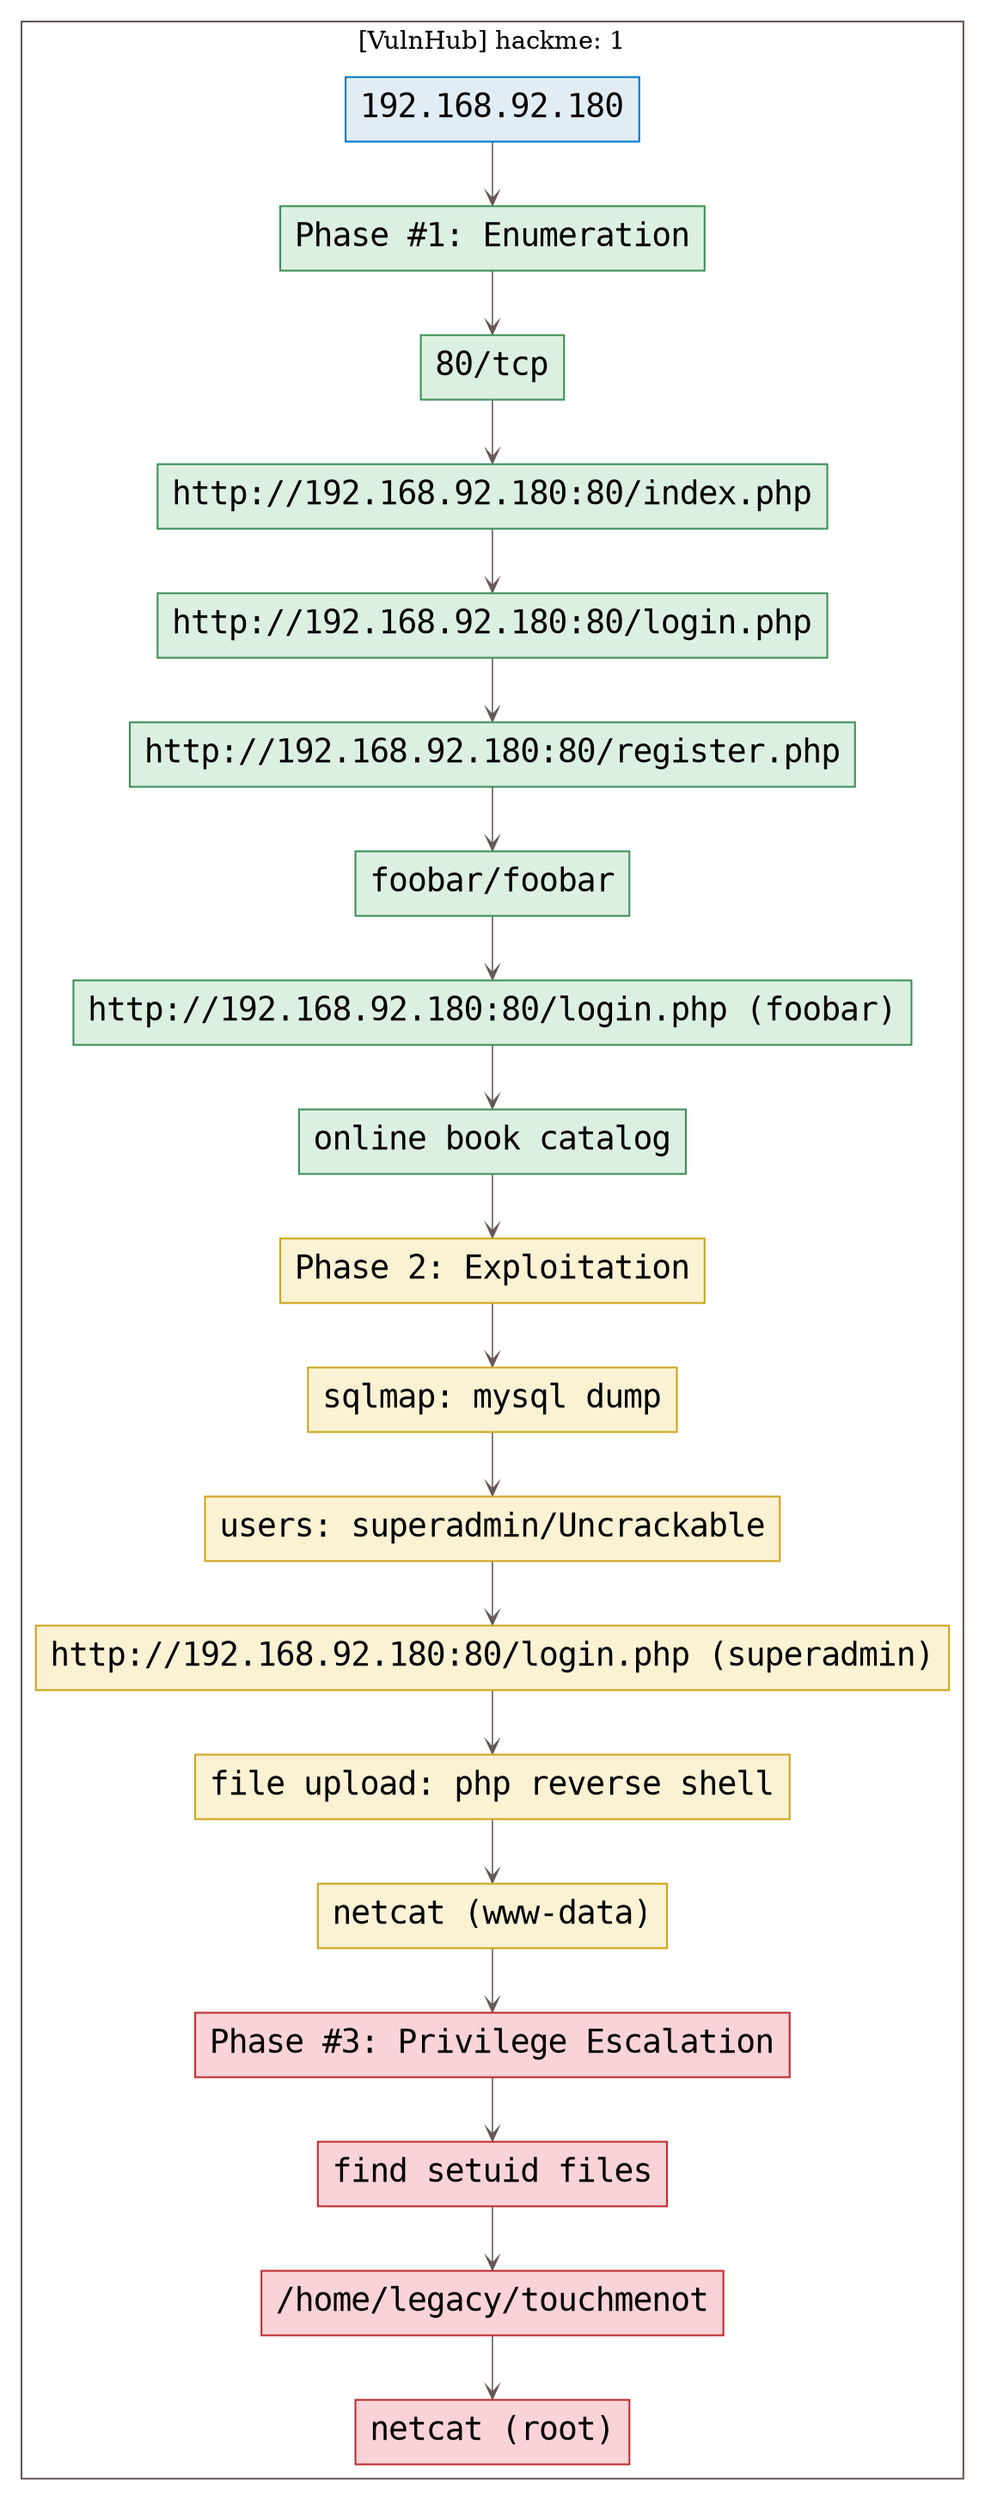 digraph G {
  #rankdir=LR;
  nodesdictep=1.0; splines="ortho"; K=0.6; overlap=scale; fixedsize=true; resolution=72; bgcolor="#ffffff"; outputorder="edgesfirst";
  node [fontname="courier" fontsize=18 shape=box width=0.25 fillcolor="white" style="filled,solid"];
  edge [style=solid color="#665957" penwidth=0.75 arrowhead=vee arrowsize=0.75 ];

  0[label="192.168.92.180" color="#0077cc" fillcolor="#e1ecf4" tooltip="[VulnHub] hackme: 1"];
  10[label="sqlmap: mysql dump" color="#cea51b" fillcolor="#fbf2d4" tooltip="Phase #2:Exploitation"];
  11[label="users: superadmin/Uncrackable" color="#cea51b" fillcolor="#fbf2d4" tooltip="Phase #2:Exploitation"];
  12[label="http://192.168.92.180:80/login.php (superadmin)" color="#cea51b" fillcolor="#fbf2d4" tooltip="Phase #2:Exploitation"];
  13[label="file upload: php reverse shell" color="#cea51b" fillcolor="#fbf2d4" tooltip="Phase #2:Exploitation"];
  14[label="netcat (www-data)" color="#cea51b" fillcolor="#fbf2d4" tooltip="Phase #2:Exploitation"];
  15[label="Phase #3: Privilege Escalation" color="#c02d2e" fillcolor="#f9d3d7" tooltip="Phase #3:Privilege Escalation"];
  16[label="find setuid files" color="#c02d2e" fillcolor="#f9d3d7" tooltip="Phase #3:Privilege Escalation"];
  17[label="/home/legacy/touchmenot" color="#c02d2e" fillcolor="#f9d3d7" tooltip="Phase #3:Privilege Escalation"];
  18[label="netcat (root)" color="#c02d2e" fillcolor="#f9d3d7" tooltip="Phase #3:Privilege Escalation"];
  1[label="Phase #1: Enumeration" color="#3d8f58" fillcolor="#dcf0e2" tooltip="Phase #1:Enumeration"];
  2[label="80/tcp" color="#3d8f58" fillcolor="#dcf0e2" tooltip="Phase #1:Enumeration"];
  3[label="http://192.168.92.180:80/index.php" color="#3d8f58" fillcolor="#dcf0e2" tooltip="Phase #1:Enumeration"];
  4[label="http://192.168.92.180:80/login.php" color="#3d8f58" fillcolor="#dcf0e2" tooltip="Phase #1:Enumeration"];
  5[label="http://192.168.92.180:80/register.php" color="#3d8f58" fillcolor="#dcf0e2" tooltip="Phase #1:Enumeration"];
  6[label="foobar/foobar" color="#3d8f58" fillcolor="#dcf0e2" tooltip="Phase #1:Enumeration"];
  7[label="http://192.168.92.180:80/login.php (foobar)" color="#3d8f58" fillcolor="#dcf0e2" tooltip="Phase #1:Enumeration"];
  8[label="online book catalog" color="#3d8f58" fillcolor="#dcf0e2" tooltip="Phase #1:Enumeration"];
  9[label="Phase 2: Exploitation" color="#cea51b" fillcolor="#fbf2d4" tooltip="Phase #2:Exploitation"];

  subgraph cluster_0 {
    node [style="filled,solid"];
    label = "[VulnHub] hackme: 1";
    color = "#665957";
    0 -> 1 [color="#665957"];
    1 -> 2 [color="#665957"];
    10 -> 11 [color="#665957"];
    11 -> 12 [color="#665957"];
    12 -> 13 [color="#665957"];
    13 -> 14 [color="#665957"];
    14 -> 15 [color="#665957"];
    15 -> 16 [color="#665957"];
    16 -> 17 [color="#665957"];
    17 -> 18 [color="#665957"];
    2 -> 3 [color="#665957"];
    3 -> 4 [color="#665957"];
    4 -> 5 [color="#665957"];
    5 -> 6 [color="#665957"];
    6 -> 7 [color="#665957"];
    7 -> 8 [color="#665957"];
    8 -> 9 [color="#665957"];
    9 -> 10 [color="#665957"];
  }
}

